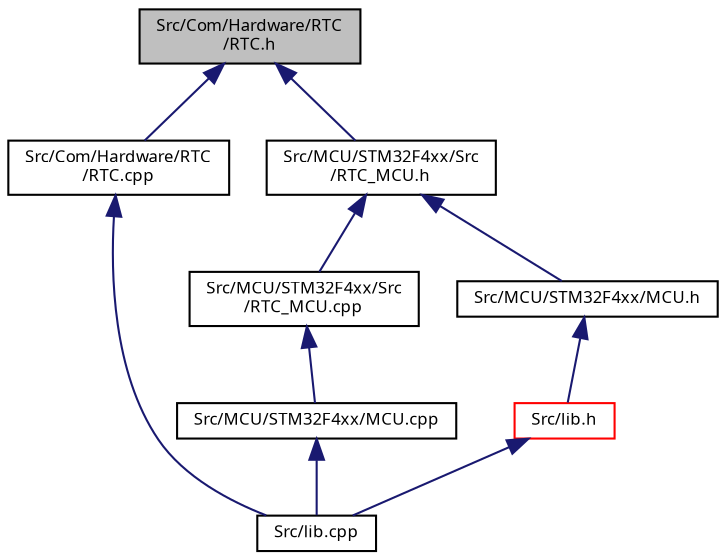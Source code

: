 digraph "Src/Com/Hardware/RTC/RTC.h"
{
  edge [fontname="Sans",fontsize="8",labelfontname="Sans",labelfontsize="8"];
  node [fontname="Sans",fontsize="8",shape=record];
  Node1 [label="Src/Com/Hardware/RTC\l/RTC.h",height=0.2,width=0.4,color="black", fillcolor="grey75", style="filled", fontcolor="black"];
  Node1 -> Node2 [dir="back",color="midnightblue",fontsize="8",style="solid",fontname="Sans"];
  Node2 [label="Src/Com/Hardware/RTC\l/RTC.cpp",height=0.2,width=0.4,color="black", fillcolor="white", style="filled",URL="$_r_t_c_8cpp.html"];
  Node2 -> Node3 [dir="back",color="midnightblue",fontsize="8",style="solid",fontname="Sans"];
  Node3 [label="Src/lib.cpp",height=0.2,width=0.4,color="black", fillcolor="white", style="filled",URL="$lib_8cpp.html",tooltip="Summary of complete library code. "];
  Node1 -> Node4 [dir="back",color="midnightblue",fontsize="8",style="solid",fontname="Sans"];
  Node4 [label="Src/MCU/STM32F4xx/Src\l/RTC_MCU.h",height=0.2,width=0.4,color="black", fillcolor="white", style="filled",URL="$_r_t_c___m_c_u_8h.html"];
  Node4 -> Node5 [dir="back",color="midnightblue",fontsize="8",style="solid",fontname="Sans"];
  Node5 [label="Src/MCU/STM32F4xx/Src\l/RTC_MCU.cpp",height=0.2,width=0.4,color="black", fillcolor="white", style="filled",URL="$_r_t_c___m_c_u_8cpp.html"];
  Node5 -> Node6 [dir="back",color="midnightblue",fontsize="8",style="solid",fontname="Sans"];
  Node6 [label="Src/MCU/STM32F4xx/MCU.cpp",height=0.2,width=0.4,color="black", fillcolor="white", style="filled",URL="$_m_c_u_8cpp_source.html"];
  Node6 -> Node3 [dir="back",color="midnightblue",fontsize="8",style="solid",fontname="Sans"];
  Node4 -> Node7 [dir="back",color="midnightblue",fontsize="8",style="solid",fontname="Sans"];
  Node7 [label="Src/MCU/STM32F4xx/MCU.h",height=0.2,width=0.4,color="black", fillcolor="white", style="filled",URL="$_m_c_u_8h_source.html"];
  Node7 -> Node8 [dir="back",color="midnightblue",fontsize="8",style="solid",fontname="Sans"];
  Node8 [label="Src/lib.h",height=0.2,width=0.4,color="red", fillcolor="white", style="filled",URL="$lib_8h.html",tooltip="Library main include file. "];
  Node8 -> Node3 [dir="back",color="midnightblue",fontsize="8",style="solid",fontname="Sans"];
}
